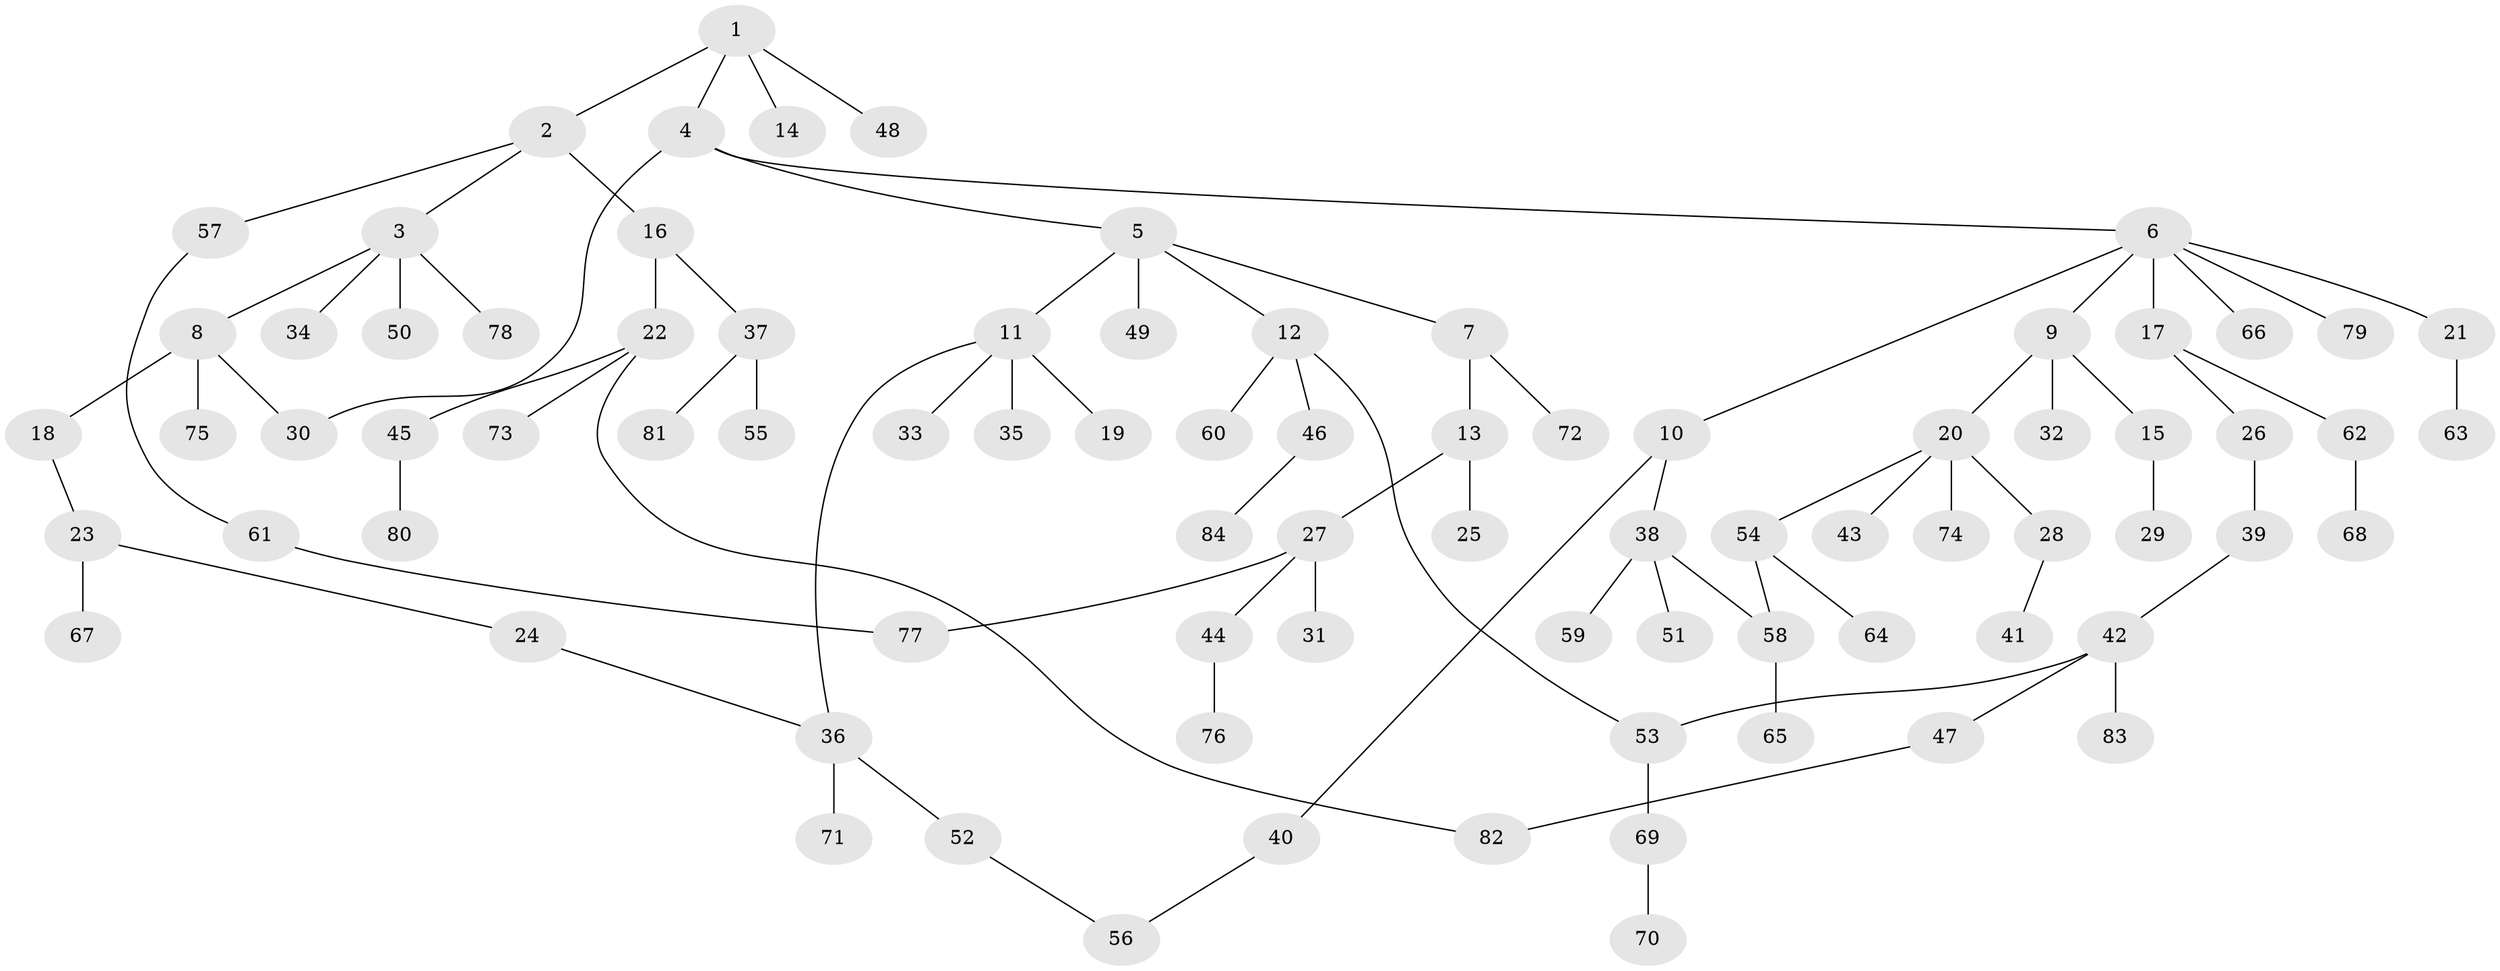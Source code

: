 // coarse degree distribution, {6: 0.017543859649122806, 5: 0.03508771929824561, 4: 0.12280701754385964, 8: 0.03508771929824561, 2: 0.19298245614035087, 3: 0.08771929824561403, 1: 0.5087719298245614}
// Generated by graph-tools (version 1.1) at 2025/23/03/03/25 07:23:34]
// undirected, 84 vertices, 90 edges
graph export_dot {
graph [start="1"]
  node [color=gray90,style=filled];
  1;
  2;
  3;
  4;
  5;
  6;
  7;
  8;
  9;
  10;
  11;
  12;
  13;
  14;
  15;
  16;
  17;
  18;
  19;
  20;
  21;
  22;
  23;
  24;
  25;
  26;
  27;
  28;
  29;
  30;
  31;
  32;
  33;
  34;
  35;
  36;
  37;
  38;
  39;
  40;
  41;
  42;
  43;
  44;
  45;
  46;
  47;
  48;
  49;
  50;
  51;
  52;
  53;
  54;
  55;
  56;
  57;
  58;
  59;
  60;
  61;
  62;
  63;
  64;
  65;
  66;
  67;
  68;
  69;
  70;
  71;
  72;
  73;
  74;
  75;
  76;
  77;
  78;
  79;
  80;
  81;
  82;
  83;
  84;
  1 -- 2;
  1 -- 4;
  1 -- 14;
  1 -- 48;
  2 -- 3;
  2 -- 16;
  2 -- 57;
  3 -- 8;
  3 -- 34;
  3 -- 50;
  3 -- 78;
  4 -- 5;
  4 -- 6;
  4 -- 30;
  5 -- 7;
  5 -- 11;
  5 -- 12;
  5 -- 49;
  6 -- 9;
  6 -- 10;
  6 -- 17;
  6 -- 21;
  6 -- 66;
  6 -- 79;
  7 -- 13;
  7 -- 72;
  8 -- 18;
  8 -- 30;
  8 -- 75;
  9 -- 15;
  9 -- 20;
  9 -- 32;
  10 -- 38;
  10 -- 40;
  11 -- 19;
  11 -- 33;
  11 -- 35;
  11 -- 36;
  12 -- 46;
  12 -- 60;
  12 -- 53;
  13 -- 25;
  13 -- 27;
  15 -- 29;
  16 -- 22;
  16 -- 37;
  17 -- 26;
  17 -- 62;
  18 -- 23;
  20 -- 28;
  20 -- 43;
  20 -- 54;
  20 -- 74;
  21 -- 63;
  22 -- 45;
  22 -- 73;
  22 -- 82;
  23 -- 24;
  23 -- 67;
  24 -- 36;
  26 -- 39;
  27 -- 31;
  27 -- 44;
  27 -- 77;
  28 -- 41;
  36 -- 52;
  36 -- 71;
  37 -- 55;
  37 -- 81;
  38 -- 51;
  38 -- 58;
  38 -- 59;
  39 -- 42;
  40 -- 56;
  42 -- 47;
  42 -- 53;
  42 -- 83;
  44 -- 76;
  45 -- 80;
  46 -- 84;
  47 -- 82;
  52 -- 56;
  53 -- 69;
  54 -- 64;
  54 -- 58;
  57 -- 61;
  58 -- 65;
  61 -- 77;
  62 -- 68;
  69 -- 70;
}
